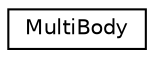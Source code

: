 digraph "Graphical Class Hierarchy"
{
 // LATEX_PDF_SIZE
  edge [fontname="Helvetica",fontsize="10",labelfontname="Helvetica",labelfontsize="10"];
  node [fontname="Helvetica",fontsize="10",shape=record];
  rankdir="LR";
  Node0 [label="MultiBody",height=0.2,width=0.4,color="black", fillcolor="white", style="filled",URL="$classMultiBody.html",tooltip=" "];
}
